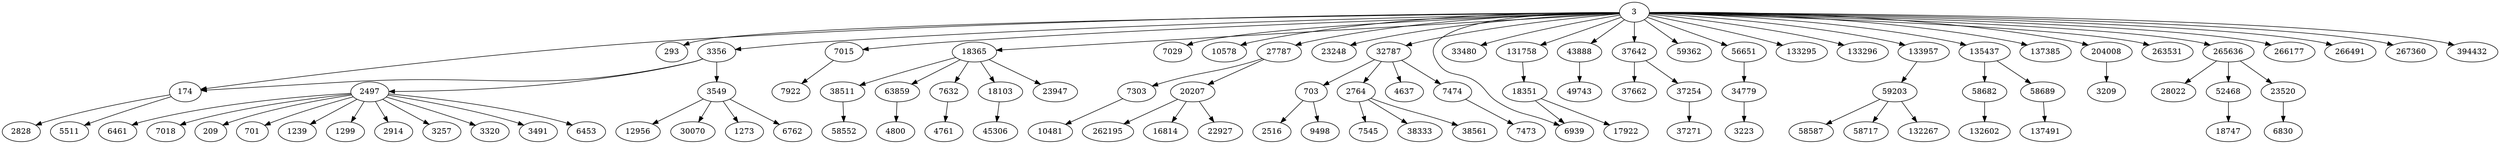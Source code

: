 digraph {
  // Node definitions.
  3;
  174;
  209;
  293;
  701;
  703;
  1239;
  1273;
  1299;
  2497;
  2516;
  2764;
  2828;
  2914;
  3209;
  3223;
  3257;
  3320;
  3356;
  3491;
  3549;
  4637;
  4761;
  4800;
  5511;
  6453;
  6461;
  6762;
  6830;
  6939;
  7015;
  7018;
  7029;
  7303;
  7473;
  7474;
  7545;
  7632;
  7922;
  9498;
  10481;
  10578;
  12956;
  16814;
  17922;
  18103;
  18351;
  18365;
  18747;
  20207;
  22927;
  23248;
  23520;
  23947;
  27787;
  28022;
  30070;
  32787;
  33480;
  34779;
  37254;
  37271;
  37642;
  37662;
  38333;
  38511;
  38561;
  43888;
  45306;
  49743;
  52468;
  56651;
  58552;
  58587;
  58682;
  58689;
  58717;
  59203;
  59362;
  63859;
  131758;
  132267;
  132602;
  133295;
  133296;
  133957;
  135437;
  137385;
  137491;
  204008;
  262195;
  263531;
  265636;
  266177;
  266491;
  267360;
  394432;

  // Edge definitions.
  3 -> 174;
  3 -> 293;
  3 -> 3356;
  3 -> 6939;
  3 -> 7015;
  3 -> 7029;
  3 -> 10578;
  3 -> 18365;
  3 -> 23248;
  3 -> 27787;
  3 -> 32787;
  3 -> 33480;
  3 -> 37642;
  3 -> 43888;
  3 -> 56651;
  3 -> 59362;
  3 -> 131758;
  3 -> 133295;
  3 -> 133296;
  3 -> 133957;
  3 -> 135437;
  3 -> 137385;
  3 -> 204008;
  3 -> 263531;
  3 -> 265636;
  3 -> 266177;
  3 -> 266491;
  3 -> 267360;
  3 -> 394432;
  174 -> 2828;
  174 -> 5511;
  703 -> 2516;
  703 -> 9498;
  2497 -> 209;
  2497 -> 701;
  2497 -> 1239;
  2497 -> 1299;
  2497 -> 2914;
  2497 -> 3257;
  2497 -> 3320;
  2497 -> 3491;
  2497 -> 6453;
  2497 -> 6461;
  2497 -> 7018;
  2764 -> 7545;
  2764 -> 38333;
  2764 -> 38561;
  3356 -> 174;
  3356 -> 2497;
  3356 -> 3549;
  3549 -> 1273;
  3549 -> 6762;
  3549 -> 12956;
  3549 -> 30070;
  7015 -> 7922;
  7303 -> 10481;
  7474 -> 7473;
  7632 -> 4761;
  18103 -> 45306;
  18351 -> 6939;
  18351 -> 17922;
  18365 -> 7632;
  18365 -> 18103;
  18365 -> 23947;
  18365 -> 38511;
  18365 -> 63859;
  20207 -> 16814;
  20207 -> 22927;
  20207 -> 262195;
  23520 -> 6830;
  27787 -> 7303;
  27787 -> 20207;
  32787 -> 703;
  32787 -> 2764;
  32787 -> 4637;
  32787 -> 7474;
  34779 -> 3223;
  37254 -> 37271;
  37642 -> 37254;
  37642 -> 37662;
  38511 -> 58552;
  43888 -> 49743;
  52468 -> 18747;
  56651 -> 34779;
  58682 -> 132602;
  58689 -> 137491;
  59203 -> 58587;
  59203 -> 58717;
  59203 -> 132267;
  63859 -> 4800;
  131758 -> 18351;
  133957 -> 59203;
  135437 -> 58682;
  135437 -> 58689;
  204008 -> 3209;
  265636 -> 23520;
  265636 -> 28022;
  265636 -> 52468;
}